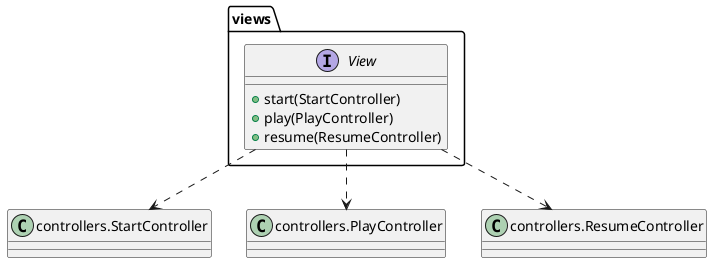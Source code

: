 @startuml connect4.connect4.views


interface views.View
class StartController as "controllers.StartController"
class PlayController as "controllers.PlayController"
class ResumeController as "controllers.ResumeController"

View : +start(StartController)
View : +play(PlayController)
View : +resume(ResumeController)

View ..> StartController
View ..> PlayController
View ..> ResumeController


@enduml